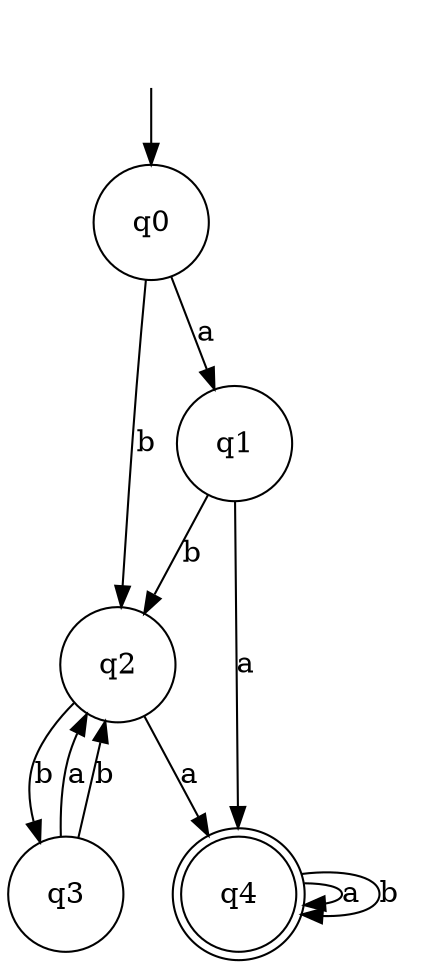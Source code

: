 digraph Automaton {

q2 [shape = circle, label=<<TABLE BORDER="0" CELLBORDER="0" CELLSPACING="0"><TR><TD>q2</TD></TR></TABLE>>];

_nil [style = invis, label=<<TABLE BORDER="0" CELLBORDER="" CELLSPACING="0"><TR><TD>_nil</TD></TR></TABLE>>];

q0 [shape = circle, label=<<TABLE BORDER="0" CELLBORDER="0" CELLSPACING="0"><TR><TD>q0</TD></TR></TABLE>>];

q4 [shape = doublecircle, label=<<TABLE BORDER="0" CELLBORDER="0" CELLSPACING="0"><TR><TD>q4</TD></TR></TABLE>>];

q3 [shape = circle, label=<<TABLE BORDER="0" CELLBORDER="0" CELLSPACING="0"><TR><TD>q3</TD></TR></TABLE>>];

q1 [shape = circle, label=<<TABLE BORDER="0" CELLBORDER="0" CELLSPACING="0"><TR><TD>q1</TD></TR></TABLE>>];

q4->q4 [label="a"];

q4->q4 [label="b"];

q3->q2 [label="a"];

q3->q2 [label="b"];

_nil -> q0 [];

q1->q2 [label="b"];

q0->q2 [label="b"];

q2->q4 [label="a"];

q0->q1 [label="a"];

q2->q3 [label="b"];

q1->q4 [label="a"];

}
